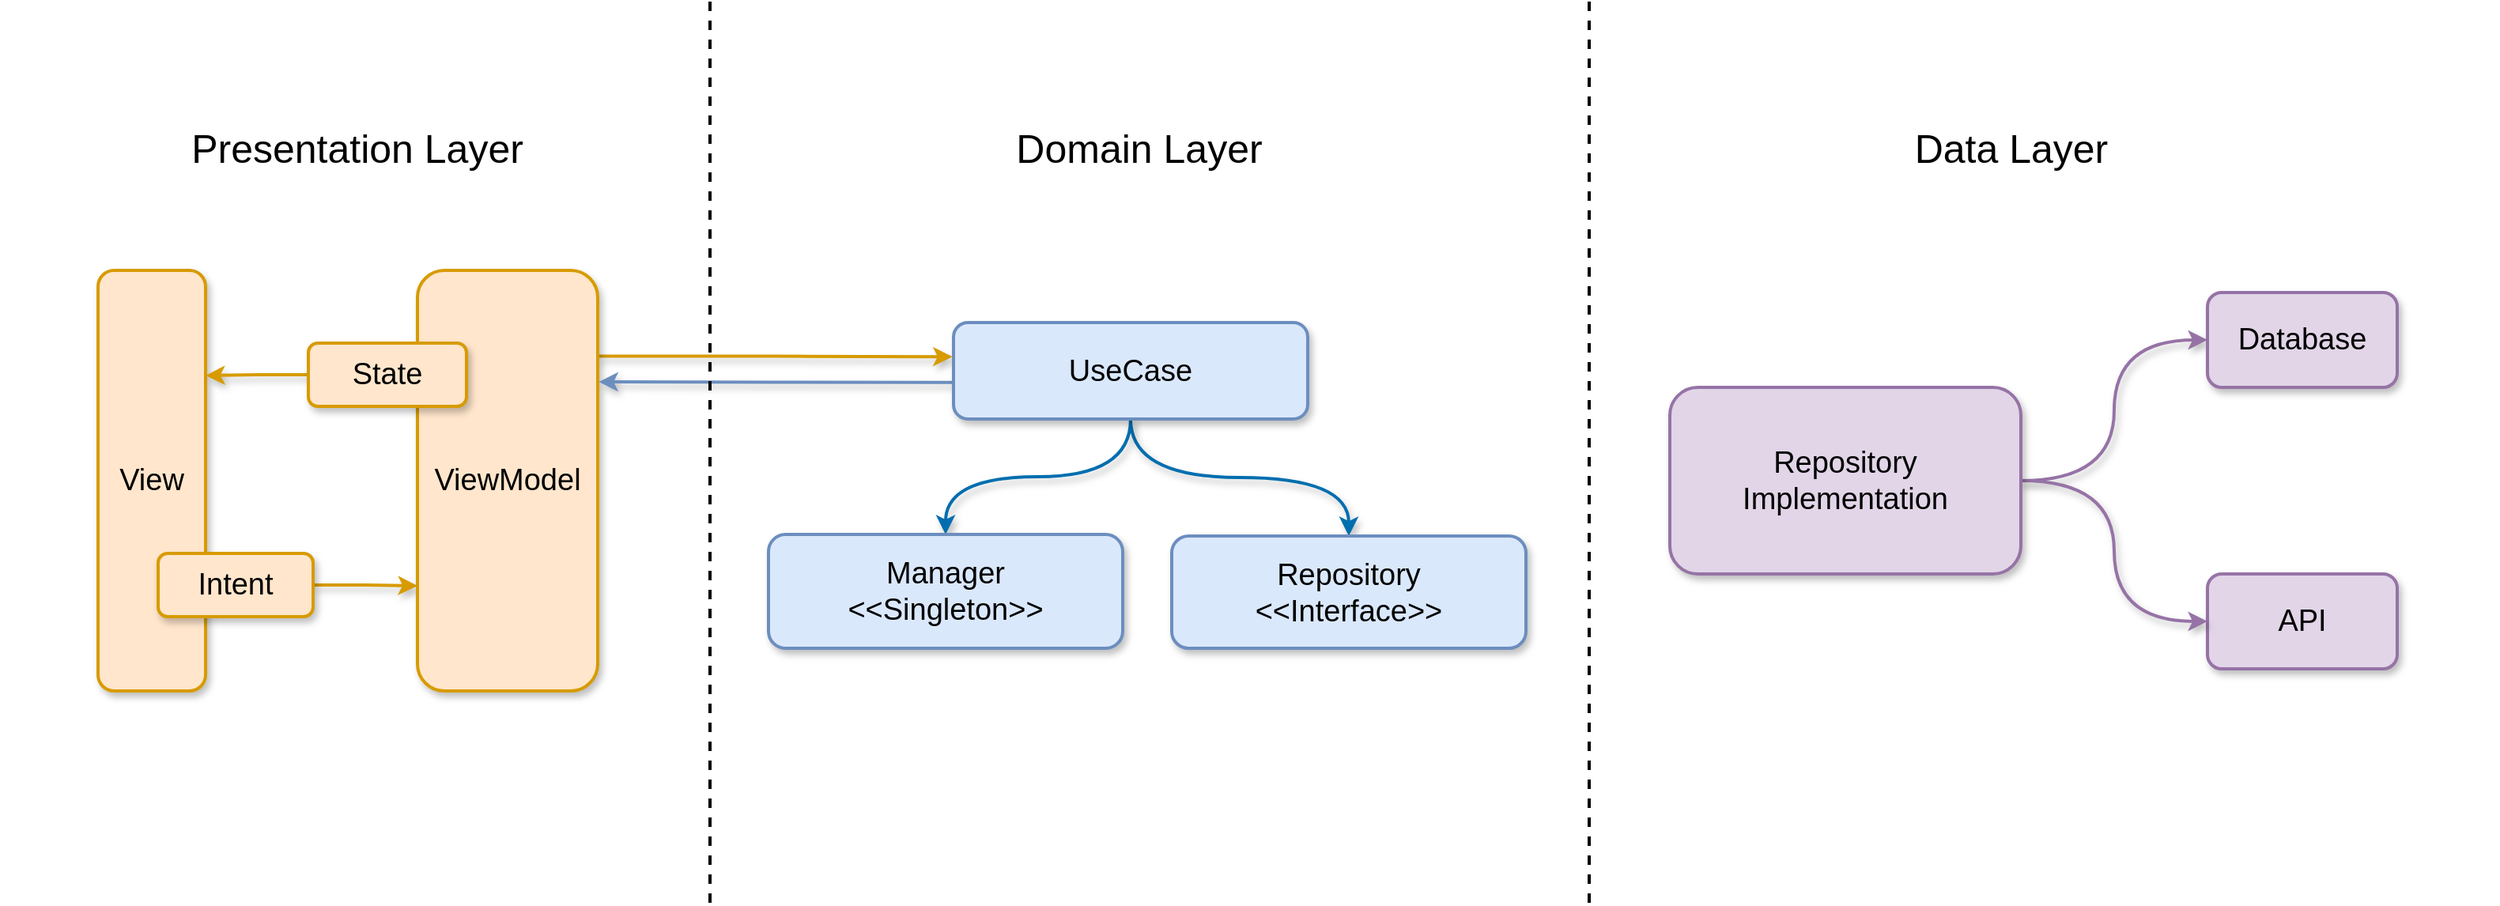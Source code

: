 <mxfile version="26.0.5">
  <diagram name="Page-1" id="mBGkU9F05mkswkDvs1eW">
    <mxGraphModel dx="1560" dy="1140" grid="1" gridSize="10" guides="1" tooltips="1" connect="1" arrows="1" fold="1" page="1" pageScale="1" pageWidth="200" pageHeight="200" background="#ffffff" math="0" shadow="0">
      <root>
        <mxCell id="0" />
        <mxCell id="1" parent="0" />
        <mxCell id="IX3JWbPE97Z0-Mn2hiBN-55" value="" style="rounded=0;whiteSpace=wrap;html=1;strokeColor=none;movable=1;resizable=1;rotatable=1;deletable=1;editable=1;locked=0;connectable=1;dashed=1;strokeWidth=2;" parent="1" vertex="1">
          <mxGeometry x="220" y="-60" width="1580" height="570" as="geometry" />
        </mxCell>
        <mxCell id="IX3JWbPE97Z0-Mn2hiBN-38" value="&lt;span&gt;API&lt;/span&gt;" style="whiteSpace=wrap;html=1;rounded=1;labelBackgroundColor=none;shadow=1;fontFamily=Helvetica;fillColor=#e1d5e7;strokeColor=#9673a6;fontStyle=0;fontSize=19;strokeWidth=2;" parent="1" vertex="1">
          <mxGeometry x="1616" y="303" width="120" height="60" as="geometry" />
        </mxCell>
        <mxCell id="IX3JWbPE97Z0-Mn2hiBN-1" value="&lt;span&gt;View&lt;/span&gt;" style="rounded=1;whiteSpace=wrap;html=1;glass=0;shadow=1;labelBackgroundColor=none;fillStyle=solid;fontFamily=Helvetica;fillColor=#ffe6cc;strokeColor=#d79b00;fontStyle=0;fontSize=19;strokeWidth=2;" parent="1" vertex="1">
          <mxGeometry x="282" y="111" width="68" height="266" as="geometry" />
        </mxCell>
        <mxCell id="IX3JWbPE97Z0-Mn2hiBN-21" style="edgeStyle=orthogonalEdgeStyle;rounded=0;orthogonalLoop=1;jettySize=auto;html=1;entryX=0;entryY=0.75;entryDx=0;entryDy=0;labelBackgroundColor=none;shadow=1;fontFamily=Helvetica;fillColor=#ffe6cc;strokeColor=#d79b00;fontStyle=0;fontSize=19;strokeWidth=2;" parent="1" source="IX3JWbPE97Z0-Mn2hiBN-7" target="IX3JWbPE97Z0-Mn2hiBN-20" edge="1">
          <mxGeometry relative="1" as="geometry" />
        </mxCell>
        <mxCell id="IX3JWbPE97Z0-Mn2hiBN-7" value="&lt;span&gt;Intent&lt;/span&gt;" style="whiteSpace=wrap;html=1;rounded=1;glass=0;shadow=1;labelBackgroundColor=none;fontFamily=Helvetica;fillColor=#ffe6cc;strokeColor=#d79b00;fontStyle=0;fontSize=19;strokeWidth=2;" parent="1" vertex="1">
          <mxGeometry x="320" y="290" width="98" height="40" as="geometry" />
        </mxCell>
        <mxCell id="IX3JWbPE97Z0-Mn2hiBN-14" style="edgeStyle=orthogonalEdgeStyle;rounded=0;orthogonalLoop=1;jettySize=auto;html=1;entryX=1;entryY=0.25;entryDx=0;entryDy=0;labelBackgroundColor=none;shadow=1;fontFamily=Helvetica;fillColor=#ffe6cc;strokeColor=#d79b00;fontStyle=0;fontSize=19;strokeWidth=2;" parent="1" source="IX3JWbPE97Z0-Mn2hiBN-12" target="IX3JWbPE97Z0-Mn2hiBN-1" edge="1">
          <mxGeometry relative="1" as="geometry" />
        </mxCell>
        <mxCell id="IX3JWbPE97Z0-Mn2hiBN-68" style="edgeStyle=orthogonalEdgeStyle;rounded=0;orthogonalLoop=1;jettySize=auto;html=1;fillColor=#f0a30a;strokeColor=#D79B00;curved=0;shadow=1;entryX=-0.003;entryY=0.354;entryDx=0;entryDy=0;entryPerimeter=0;strokeWidth=2;exitX=0.997;exitY=0.204;exitDx=0;exitDy=0;exitPerimeter=0;" parent="1" source="IX3JWbPE97Z0-Mn2hiBN-20" target="IX3JWbPE97Z0-Mn2hiBN-60" edge="1">
          <mxGeometry relative="1" as="geometry">
            <mxPoint x="614.78" y="160" as="sourcePoint" />
            <mxPoint x="822.004" y="160.119" as="targetPoint" />
          </mxGeometry>
        </mxCell>
        <mxCell id="IX3JWbPE97Z0-Mn2hiBN-20" value="&lt;span&gt;ViewModel&lt;/span&gt;" style="rounded=1;whiteSpace=wrap;html=1;glass=0;shadow=1;labelBackgroundColor=none;fontFamily=Helvetica;fillColor=#ffe6cc;strokeColor=#d79b00;fontStyle=0;fontSize=19;strokeWidth=2;" parent="1" vertex="1">
          <mxGeometry x="484" y="111" width="114" height="266" as="geometry" />
        </mxCell>
        <mxCell id="IX3JWbPE97Z0-Mn2hiBN-69" style="edgeStyle=orthogonalEdgeStyle;rounded=0;orthogonalLoop=1;jettySize=auto;html=1;curved=0;fillColor=#b1ddf0;strokeColor=#6C8EBF;shadow=1;exitX=-0.001;exitY=0.62;exitDx=0;exitDy=0;entryX=1.006;entryY=0.265;entryDx=0;entryDy=0;strokeWidth=2;exitPerimeter=0;entryPerimeter=0;" parent="1" source="IX3JWbPE97Z0-Mn2hiBN-60" target="IX3JWbPE97Z0-Mn2hiBN-20" edge="1">
          <mxGeometry relative="1" as="geometry">
            <mxPoint x="800.11" y="185.63" as="sourcePoint" />
            <mxPoint x="587.0" y="185.002" as="targetPoint" />
          </mxGeometry>
        </mxCell>
        <mxCell id="IX3JWbPE97Z0-Mn2hiBN-36" value="" style="edgeStyle=orthogonalEdgeStyle;rounded=0;orthogonalLoop=1;jettySize=auto;html=1;curved=1;labelBackgroundColor=none;shadow=1;fontFamily=Helvetica;fillColor=#e1d5e7;strokeColor=#9673a6;fontStyle=0;fontSize=19;strokeWidth=2;" parent="1" source="IX3JWbPE97Z0-Mn2hiBN-33" target="IX3JWbPE97Z0-Mn2hiBN-35" edge="1">
          <mxGeometry relative="1" as="geometry" />
        </mxCell>
        <mxCell id="IX3JWbPE97Z0-Mn2hiBN-39" value="" style="edgeStyle=orthogonalEdgeStyle;rounded=0;orthogonalLoop=1;jettySize=auto;html=1;curved=1;labelBackgroundColor=none;shadow=1;fontFamily=Helvetica;fillColor=#e1d5e7;strokeColor=#9673a6;fontStyle=0;fontSize=19;strokeWidth=2;" parent="1" source="IX3JWbPE97Z0-Mn2hiBN-33" target="IX3JWbPE97Z0-Mn2hiBN-38" edge="1">
          <mxGeometry relative="1" as="geometry" />
        </mxCell>
        <mxCell id="IX3JWbPE97Z0-Mn2hiBN-33" value="&lt;span&gt;Repository Implementation&lt;/span&gt;" style="rounded=1;whiteSpace=wrap;html=1;labelBackgroundColor=none;shadow=1;fontFamily=Helvetica;fillColor=#e1d5e7;strokeColor=#9673a6;fontStyle=0;fontSize=19;strokeWidth=2;" parent="1" vertex="1">
          <mxGeometry x="1276" y="185" width="222" height="118" as="geometry" />
        </mxCell>
        <mxCell id="IX3JWbPE97Z0-Mn2hiBN-35" value="&lt;span&gt;Database&lt;/span&gt;" style="whiteSpace=wrap;html=1;rounded=1;labelBackgroundColor=none;shadow=1;fontFamily=Helvetica;fillColor=#e1d5e7;strokeColor=#9673a6;fontStyle=0;fontSize=19;strokeWidth=2;" parent="1" vertex="1">
          <mxGeometry x="1616" y="125" width="120" height="60" as="geometry" />
        </mxCell>
        <mxCell id="IX3JWbPE97Z0-Mn2hiBN-12" value="&lt;span&gt;State&lt;/span&gt;" style="whiteSpace=wrap;html=1;rounded=1;glass=0;shadow=1;labelBackgroundColor=none;fontFamily=Helvetica;fillColor=#ffe6cc;strokeColor=#d79b00;fontStyle=0;fontSize=19;strokeWidth=2;" parent="1" vertex="1">
          <mxGeometry x="415" y="157" width="100" height="40" as="geometry" />
        </mxCell>
        <mxCell id="IX3JWbPE97Z0-Mn2hiBN-52" value="" style="line;strokeWidth=2;direction=south;html=1;perimeter=backbonePerimeter;points=[];outlineConnect=0;dashed=1;" parent="1" vertex="1">
          <mxGeometry x="519" y="-59" width="300" height="570" as="geometry" />
        </mxCell>
        <mxCell id="IX3JWbPE97Z0-Mn2hiBN-53" value="" style="line;strokeWidth=2;direction=south;html=1;perimeter=backbonePerimeter;points=[];outlineConnect=0;dashed=1;" parent="1" vertex="1">
          <mxGeometry x="1075" y="-59" width="300" height="570" as="geometry" />
        </mxCell>
        <mxCell id="IX3JWbPE97Z0-Mn2hiBN-57" value="&lt;font style=&quot;font-size: 25px;&quot;&gt;&amp;nbsp;&lt;font&gt;Presentation Layer&amp;nbsp; &lt;br&gt;&lt;/font&gt;&lt;/font&gt;" style="text;html=1;align=center;verticalAlign=middle;whiteSpace=wrap;rounded=0;" parent="1" vertex="1">
          <mxGeometry x="276" y="18" width="340" height="30" as="geometry" />
        </mxCell>
        <mxCell id="IX3JWbPE97Z0-Mn2hiBN-58" value="&lt;font style=&quot;font-size: 25px;&quot;&gt;&lt;span&gt;Domain Layer&lt;/span&gt;&lt;/font&gt;" style="text;html=1;align=center;verticalAlign=middle;whiteSpace=wrap;rounded=0;" parent="1" vertex="1">
          <mxGeometry x="845.5" y="18" width="189" height="30" as="geometry" />
        </mxCell>
        <mxCell id="IX3JWbPE97Z0-Mn2hiBN-59" value="&lt;font style=&quot;font-size: 25px;&quot;&gt;&lt;span&gt;Data Layer&lt;/span&gt;&lt;/font&gt;" style="text;html=1;align=center;verticalAlign=middle;whiteSpace=wrap;rounded=0;" parent="1" vertex="1">
          <mxGeometry x="1372" y="18" width="240" height="30" as="geometry" />
        </mxCell>
        <mxCell id="IX3JWbPE97Z0-Mn2hiBN-66" style="edgeStyle=orthogonalEdgeStyle;rounded=0;orthogonalLoop=1;jettySize=auto;html=1;exitX=0.5;exitY=1;exitDx=0;exitDy=0;fillColor=#1ba1e2;strokeColor=#006EAF;curved=1;shadow=1;strokeWidth=2;" parent="1" source="IX3JWbPE97Z0-Mn2hiBN-60" target="IX3JWbPE97Z0-Mn2hiBN-62" edge="1">
          <mxGeometry relative="1" as="geometry" />
        </mxCell>
        <mxCell id="IX3JWbPE97Z0-Mn2hiBN-67" style="edgeStyle=orthogonalEdgeStyle;rounded=0;orthogonalLoop=1;jettySize=auto;html=1;exitX=0.5;exitY=1;exitDx=0;exitDy=0;curved=1;fillColor=#1ba1e2;strokeColor=#006EAF;shadow=1;strokeWidth=2;" parent="1" source="IX3JWbPE97Z0-Mn2hiBN-60" target="IX3JWbPE97Z0-Mn2hiBN-61" edge="1">
          <mxGeometry relative="1" as="geometry" />
        </mxCell>
        <mxCell id="IX3JWbPE97Z0-Mn2hiBN-60" value="&lt;span&gt;UseCase&lt;br&gt;&lt;/span&gt;" style="rounded=1;whiteSpace=wrap;html=1;labelBackgroundColor=none;shadow=1;fontFamily=Helvetica;fillColor=#dae8fc;strokeColor=#6c8ebf;fontStyle=0;fontSize=19;strokeWidth=2;" parent="1" vertex="1">
          <mxGeometry x="823" y="144" width="224" height="61" as="geometry" />
        </mxCell>
        <mxCell id="IX3JWbPE97Z0-Mn2hiBN-61" value="&lt;div&gt;Manager&lt;/div&gt;&lt;div&gt;&amp;lt;&amp;lt;Singleton&amp;gt;&amp;gt;&lt;br&gt;&lt;/div&gt;" style="rounded=1;whiteSpace=wrap;html=1;labelBackgroundColor=none;shadow=1;fontFamily=Helvetica;fillColor=#dae8fc;strokeColor=#6c8ebf;fontStyle=0;fontSize=19;strokeWidth=2;" parent="1" vertex="1">
          <mxGeometry x="706" y="278" width="224" height="72" as="geometry" />
        </mxCell>
        <mxCell id="IX3JWbPE97Z0-Mn2hiBN-62" value="&lt;div&gt;&lt;span&gt;Repository&lt;/span&gt;&lt;/div&gt;&lt;div&gt;&lt;span&gt;&amp;lt;&amp;lt;Interface&amp;gt;&amp;gt;&lt;br&gt;&lt;/span&gt;&lt;/div&gt;" style="rounded=1;whiteSpace=wrap;html=1;labelBackgroundColor=none;shadow=1;fontFamily=Helvetica;fillColor=#dae8fc;strokeColor=#6c8ebf;fontStyle=0;fontSize=19;strokeWidth=2;" parent="1" vertex="1">
          <mxGeometry x="961" y="279" width="224" height="71" as="geometry" />
        </mxCell>
      </root>
    </mxGraphModel>
  </diagram>
</mxfile>
